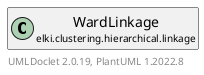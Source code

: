 @startuml
    remove .*\.(Instance|Par|Parameterizer|Factory)$
    set namespaceSeparator none
    hide empty fields
    hide empty methods

    class "<size:14>WardLinkage.Par\n<size:10>elki.clustering.hierarchical.linkage" as elki.clustering.hierarchical.linkage.WardLinkage.Par [[WardLinkage.Par.html]] {
        +make(): WardLinkage
    }

    interface "<size:14>Parameterizer\n<size:10>elki.utilities.optionhandling" as elki.utilities.optionhandling.Parameterizer [[../../../utilities/optionhandling/Parameterizer.html]] {
        {abstract} +make(): Object
    }
    class "<size:14>WardLinkage\n<size:10>elki.clustering.hierarchical.linkage" as elki.clustering.hierarchical.linkage.WardLinkage [[WardLinkage.html]]

    elki.utilities.optionhandling.Parameterizer <|.. elki.clustering.hierarchical.linkage.WardLinkage.Par
    elki.clustering.hierarchical.linkage.WardLinkage +-- elki.clustering.hierarchical.linkage.WardLinkage.Par

    center footer UMLDoclet 2.0.19, PlantUML 1.2022.8
@enduml
